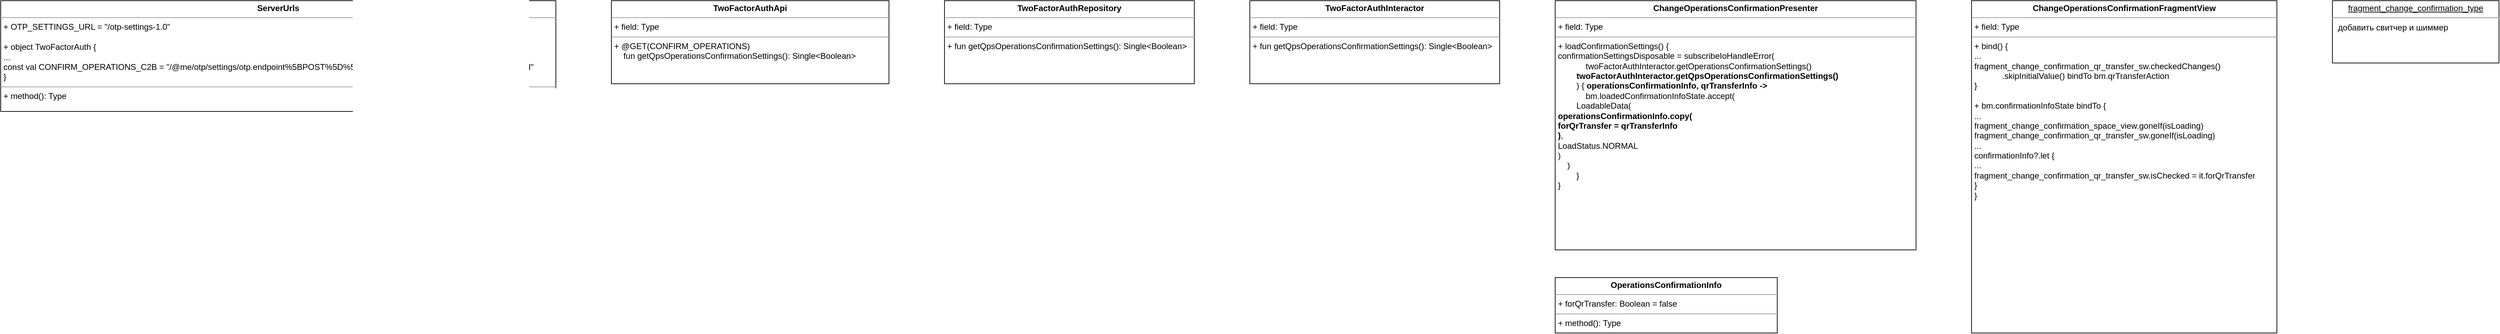 <mxfile version="16.1.0" type="github">
  <diagram id="dtNNPIjGnfpnKM4EfALH" name="Page-1">
    <mxGraphModel dx="661" dy="339" grid="1" gridSize="10" guides="1" tooltips="1" connect="1" arrows="1" fold="1" page="1" pageScale="1" pageWidth="850" pageHeight="1100" math="0" shadow="0">
      <root>
        <mxCell id="0" />
        <mxCell id="1" parent="0" />
        <mxCell id="L3CYPhSWqcNMOgiigEOy-1" value="&lt;p style=&quot;margin: 0px ; margin-top: 4px ; text-align: center ; text-decoration: underline&quot;&gt;fragment_change_confirmation_type&lt;/p&gt;&lt;hr&gt;&lt;p style=&quot;margin: 0px ; margin-left: 8px&quot;&gt;добавить свитчер и шиммер&lt;br&gt;&lt;/p&gt;" style="verticalAlign=top;align=left;overflow=fill;fontSize=12;fontFamily=Helvetica;html=1;" parent="1" vertex="1">
          <mxGeometry x="4120" y="40" width="240" height="90" as="geometry" />
        </mxCell>
        <mxCell id="L3CYPhSWqcNMOgiigEOy-2" value="&lt;p style=&quot;margin: 0px ; margin-top: 4px ; text-align: center&quot;&gt;&lt;b&gt;ChangeOperationsConfirmationFragmentView&lt;/b&gt;&lt;/p&gt;&lt;hr size=&quot;1&quot;&gt;&lt;p style=&quot;margin: 0px ; margin-left: 4px&quot;&gt;+ field: Type&lt;/p&gt;&lt;hr size=&quot;1&quot;&gt;&lt;p style=&quot;margin: 0px ; margin-left: 4px&quot;&gt;+ bind() {&lt;/p&gt;&lt;p style=&quot;margin: 0px ; margin-left: 4px&quot;&gt;...&lt;/p&gt;&lt;p style=&quot;margin: 0px ; margin-left: 4px&quot;&gt;fragment_change_confirmation_qr_transfer_sw.checkedChanges()&lt;br&gt;&amp;nbsp;&amp;nbsp;&amp;nbsp;&amp;nbsp;&amp;nbsp;&amp;nbsp;&amp;nbsp;&amp;nbsp;&amp;nbsp;&amp;nbsp;&amp;nbsp; .skipInitialValue() bindTo bm.qrTransferAction&lt;br&gt;&lt;/p&gt;&lt;p style=&quot;margin: 0px ; margin-left: 4px&quot;&gt;}&lt;br&gt;&lt;/p&gt;&lt;p style=&quot;margin: 0px ; margin-left: 4px&quot;&gt;&lt;br&gt;&lt;/p&gt;&lt;p style=&quot;margin: 0px ; margin-left: 4px&quot;&gt;+ bm.confirmationInfoState bindTo {&lt;/p&gt;&lt;p style=&quot;margin: 0px ; margin-left: 4px&quot;&gt;...&lt;/p&gt;&lt;p style=&quot;margin: 0px ; margin-left: 4px&quot;&gt;fragment_change_confirmation_space_view.goneIf(isLoading)&lt;br&gt;fragment_change_confirmation_qr_transfer_sw.goneIf(isLoading)&lt;/p&gt;&lt;p style=&quot;margin: 0px ; margin-left: 4px&quot;&gt;...&lt;/p&gt;&lt;p style=&quot;margin: 0px ; margin-left: 4px&quot;&gt;confirmationInfo?.let {&lt;br&gt;...&lt;br&gt;fragment_change_confirmation_qr_transfer_sw.isChecked = it.forQrTransfer&lt;br&gt;}&lt;br&gt;&lt;/p&gt;&lt;p style=&quot;margin: 0px ; margin-left: 4px&quot;&gt;}&lt;br&gt;&lt;/p&gt;" style="verticalAlign=top;align=left;overflow=fill;fontSize=12;fontFamily=Helvetica;html=1;" parent="1" vertex="1">
          <mxGeometry x="3600" y="40" width="440" height="480" as="geometry" />
        </mxCell>
        <mxCell id="7GuGKfg8-Vmtqx_74Q5k-1" value="&lt;p style=&quot;margin: 0px ; margin-top: 4px ; text-align: center&quot;&gt;&lt;b&gt;ServerUrls&lt;/b&gt;&lt;/p&gt;&lt;hr size=&quot;1&quot;&gt;&lt;p style=&quot;margin: 0px ; margin-left: 4px&quot;&gt;+ OTP_SETTINGS_URL = &quot;/otp-settings-1.0&quot;&lt;/p&gt;&lt;p style=&quot;margin: 0px ; margin-left: 4px&quot;&gt;&lt;br&gt;&lt;/p&gt;&lt;p style=&quot;margin: 0px ; margin-left: 4px&quot;&gt;+ object TwoFactorAuth {&lt;/p&gt;&lt;p style=&quot;margin: 0px ; margin-left: 4px&quot;&gt;...&lt;/p&gt;&lt;p style=&quot;margin: 0px ; margin-left: 4px&quot;&gt;const val CONFIRM_OPERATIONS_C2B = &quot;/@me/otp/settings/otp.endpoint%5BPOST%5D%5B/payments/phone/pay/transfer/qr%5D.enabled&quot;&lt;br&gt;&lt;/p&gt;&lt;p style=&quot;margin: 0px ; margin-left: 4px&quot;&gt;}&lt;br&gt;&lt;/p&gt;&lt;hr size=&quot;1&quot;&gt;&lt;p style=&quot;margin: 0px ; margin-left: 4px&quot;&gt;+ method(): Type&lt;/p&gt;" style="verticalAlign=top;align=left;overflow=fill;fontSize=12;fontFamily=Helvetica;html=1;" vertex="1" parent="1">
          <mxGeometry x="760" y="40" width="800" height="160" as="geometry" />
        </mxCell>
        <mxCell id="7GuGKfg8-Vmtqx_74Q5k-2" value="&lt;p style=&quot;margin: 0px ; margin-top: 4px ; text-align: center&quot;&gt;&lt;b&gt;TwoFactorAuthApi&lt;/b&gt;&lt;/p&gt;&lt;hr size=&quot;1&quot;&gt;&lt;p style=&quot;margin: 0px ; margin-left: 4px&quot;&gt;+ field: Type&lt;/p&gt;&lt;hr size=&quot;1&quot;&gt;&lt;p style=&quot;margin: 0px ; margin-left: 4px&quot;&gt;+ @GET(CONFIRM_OPERATIONS)&lt;br&gt;&amp;nbsp;&amp;nbsp;&amp;nbsp; fun getQpsOperationsConfirmationSettings(): Single&amp;lt;Boolean&amp;gt;&lt;/p&gt;" style="verticalAlign=top;align=left;overflow=fill;fontSize=12;fontFamily=Helvetica;html=1;" vertex="1" parent="1">
          <mxGeometry x="1640" y="40" width="400" height="120" as="geometry" />
        </mxCell>
        <mxCell id="7GuGKfg8-Vmtqx_74Q5k-3" value="&lt;p style=&quot;margin: 0px ; margin-top: 4px ; text-align: center&quot;&gt;&lt;b&gt;TwoFactorAuthRepository&lt;/b&gt;&lt;/p&gt;&lt;hr size=&quot;1&quot;&gt;&lt;p style=&quot;margin: 0px ; margin-left: 4px&quot;&gt;+ field: Type&lt;/p&gt;&lt;hr size=&quot;1&quot;&gt;&lt;p style=&quot;margin: 0px ; margin-left: 4px&quot;&gt;+ fun getQpsOperationsConfirmationSettings(): Single&amp;lt;Boolean&amp;gt;&lt;/p&gt;" style="verticalAlign=top;align=left;overflow=fill;fontSize=12;fontFamily=Helvetica;html=1;" vertex="1" parent="1">
          <mxGeometry x="2120" y="40" width="360" height="120" as="geometry" />
        </mxCell>
        <mxCell id="7GuGKfg8-Vmtqx_74Q5k-4" value="&lt;p style=&quot;margin: 0px ; margin-top: 4px ; text-align: center&quot;&gt;&lt;b&gt;TwoFactorAuthInteractor&lt;/b&gt;&lt;/p&gt;&lt;hr size=&quot;1&quot;&gt;&lt;p style=&quot;margin: 0px ; margin-left: 4px&quot;&gt;+ field: Type&lt;/p&gt;&lt;hr size=&quot;1&quot;&gt;&lt;p style=&quot;margin: 0px ; margin-left: 4px&quot;&gt;+ fun getQpsOperationsConfirmationSettings(): Single&amp;lt;Boolean&amp;gt;&lt;/p&gt;" style="verticalAlign=top;align=left;overflow=fill;fontSize=12;fontFamily=Helvetica;html=1;" vertex="1" parent="1">
          <mxGeometry x="2560" y="40" width="360" height="120" as="geometry" />
        </mxCell>
        <mxCell id="7GuGKfg8-Vmtqx_74Q5k-5" value="&lt;p style=&quot;margin: 0px ; margin-top: 4px ; text-align: center&quot;&gt;&lt;b&gt;ChangeOperationsConfirmationPresenter&lt;/b&gt;&lt;/p&gt;&lt;hr size=&quot;1&quot;&gt;&lt;p style=&quot;margin: 0px ; margin-left: 4px&quot;&gt;+ field: Type&lt;/p&gt;&lt;hr size=&quot;1&quot;&gt;&lt;p style=&quot;margin: 0px ; margin-left: 4px&quot;&gt;+ loadConfirmationSettings() {&lt;/p&gt;&lt;p style=&quot;margin: 0px ; margin-left: 4px&quot;&gt;confirmationSettingsDisposable = subscribeIoHandleError(&lt;br&gt;&amp;nbsp;&amp;nbsp;&amp;nbsp;&amp;nbsp;&amp;nbsp;&amp;nbsp;&amp;nbsp;&amp;nbsp;&amp;nbsp;&amp;nbsp;&amp;nbsp; twoFactorAuthInteractor.getOperationsConfirmationSettings()&lt;/p&gt;&lt;p style=&quot;margin: 0px ; margin-left: 4px&quot;&gt;&lt;span&gt;	&lt;/span&gt;&amp;nbsp;&amp;nbsp;&amp;nbsp; &lt;span&gt;	&lt;/span&gt;&amp;nbsp;&amp;nbsp;&amp;nbsp; &lt;b&gt;twoFactorAuthInteractor.getQpsOperationsConfirmationSettings()&lt;/b&gt;&lt;br&gt;&lt;/p&gt;&lt;p style=&quot;margin: 0px ; margin-left: 4px&quot;&gt;&amp;nbsp;&amp;nbsp;&amp;nbsp;&amp;nbsp;&amp;nbsp;&amp;nbsp;&amp;nbsp; ) { &lt;b&gt;operationsConfirmationInfo, qrTransferInfo -&amp;gt;&lt;/b&gt;&lt;br&gt;&amp;nbsp;&amp;nbsp;&amp;nbsp;&amp;nbsp;&amp;nbsp;&amp;nbsp;&amp;nbsp;&amp;nbsp;&amp;nbsp;&amp;nbsp;&amp;nbsp; bm.loadedConfirmationInfoState.accept(&lt;/p&gt;&lt;p style=&quot;margin: 0px ; margin-left: 4px&quot;&gt;&lt;span&gt;	&lt;/span&gt;&amp;nbsp;&amp;nbsp;&amp;nbsp;&amp;nbsp;&amp;nbsp;&amp;nbsp;&amp;nbsp; LoadableData(&lt;/p&gt;&lt;p style=&quot;margin: 0px ; margin-left: 4px&quot;&gt;&lt;b&gt;operationsConfirmationInfo.copy(&lt;/b&gt;&lt;/p&gt;&lt;p style=&quot;margin: 0px ; margin-left: 4px&quot;&gt;&lt;b&gt;forQrTransfer = qrTransferInfo &lt;br&gt;&lt;/b&gt;&lt;/p&gt;&lt;p style=&quot;margin: 0px ; margin-left: 4px&quot;&gt;&lt;b&gt;)&lt;/b&gt;, &lt;br&gt;&lt;/p&gt;&lt;p style=&quot;margin: 0px ; margin-left: 4px&quot;&gt;LoadStatus.NORMAL&lt;/p&gt;&lt;p style=&quot;margin: 0px ; margin-left: 4px&quot;&gt;)&lt;/p&gt;&lt;p style=&quot;margin: 0px ; margin-left: 4px&quot;&gt;&lt;span&gt;	&lt;/span&gt;&amp;nbsp;&amp;nbsp;&amp;nbsp; )&lt;br&gt;&amp;nbsp;&amp;nbsp;&amp;nbsp;&amp;nbsp;&amp;nbsp;&amp;nbsp;&amp;nbsp; }&lt;br&gt;&lt;/p&gt;&lt;p style=&quot;margin: 0px ; margin-left: 4px&quot;&gt;}&lt;br&gt;&lt;/p&gt;" style="verticalAlign=top;align=left;overflow=fill;fontSize=12;fontFamily=Helvetica;html=1;" vertex="1" parent="1">
          <mxGeometry x="3000" y="40" width="520" height="360" as="geometry" />
        </mxCell>
        <mxCell id="7GuGKfg8-Vmtqx_74Q5k-6" value="&lt;p style=&quot;margin: 0px ; margin-top: 4px ; text-align: center&quot;&gt;&lt;b&gt;OperationsConfirmationInfo&lt;/b&gt;&lt;/p&gt;&lt;hr size=&quot;1&quot;&gt;&lt;p style=&quot;margin: 0px ; margin-left: 4px&quot;&gt;+ forQrTransfer: Boolean = false&lt;br&gt;&lt;/p&gt;&lt;hr size=&quot;1&quot;&gt;&lt;p style=&quot;margin: 0px ; margin-left: 4px&quot;&gt;+ method(): Type&lt;/p&gt;" style="verticalAlign=top;align=left;overflow=fill;fontSize=12;fontFamily=Helvetica;html=1;" vertex="1" parent="1">
          <mxGeometry x="3000" y="440" width="320" height="80" as="geometry" />
        </mxCell>
      </root>
    </mxGraphModel>
  </diagram>
</mxfile>
